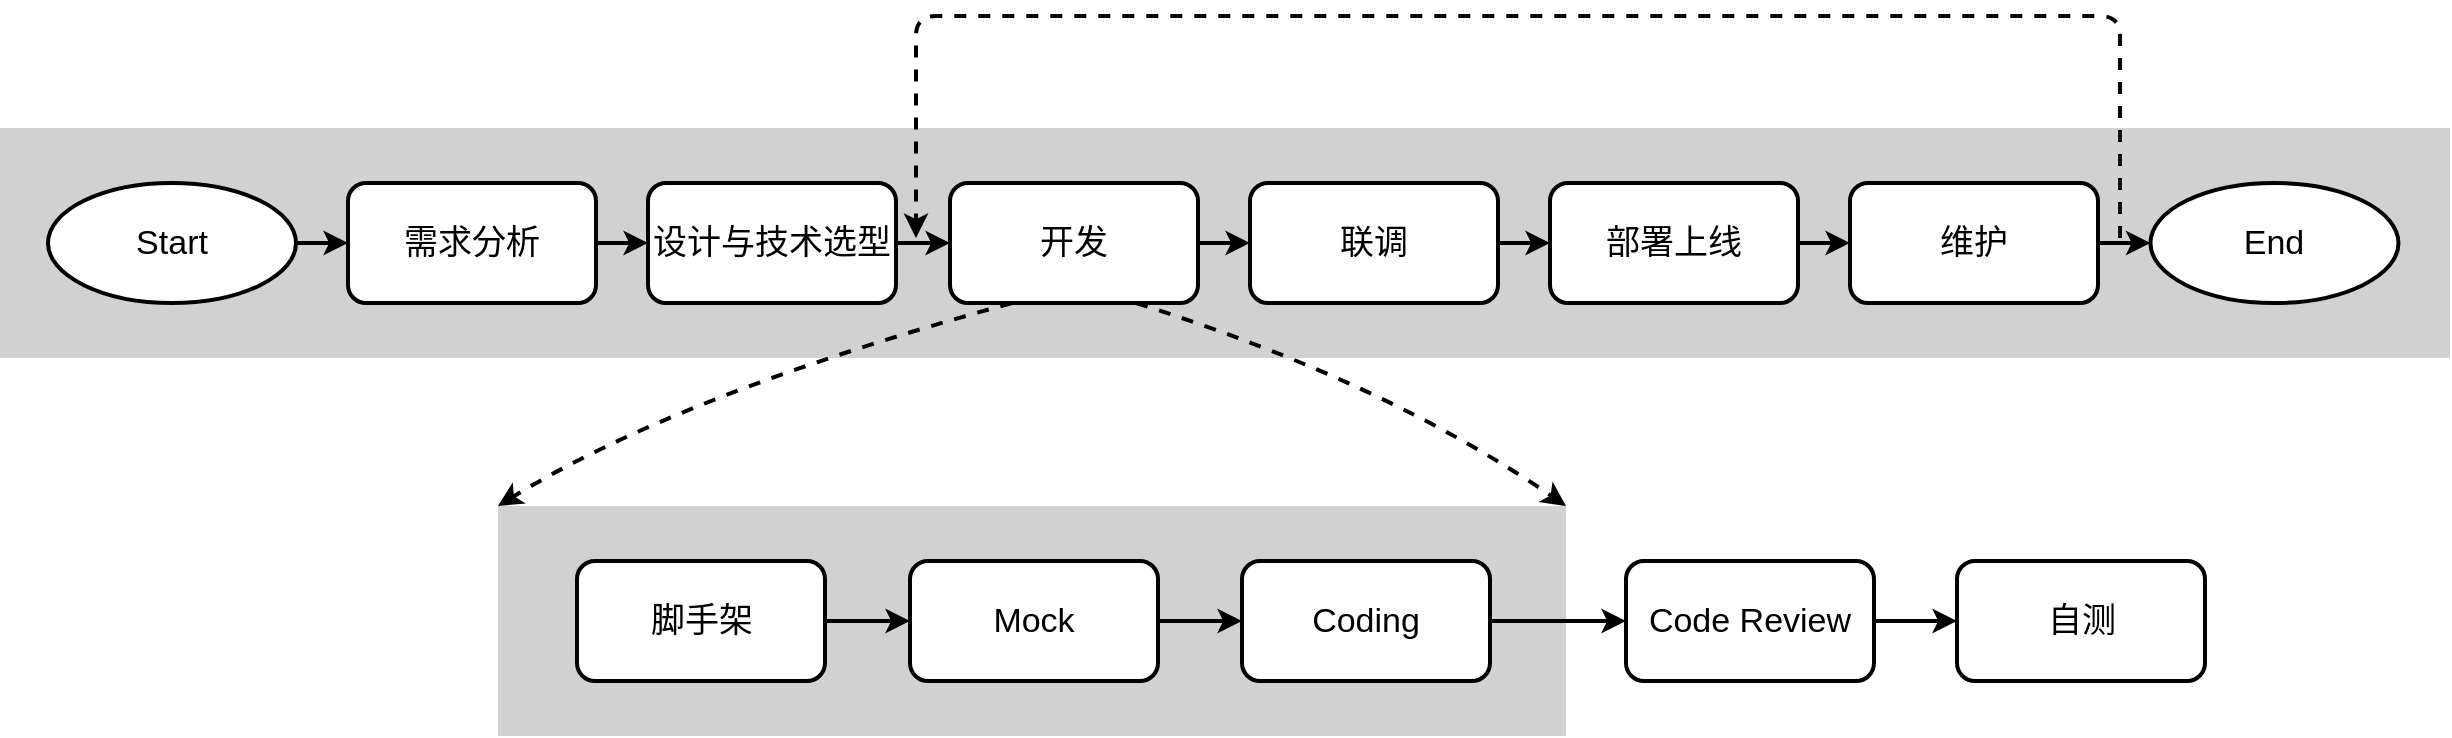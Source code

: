 <mxfile version="14.9.5" type="github" pages="2">
  <diagram id="4hxquCVOutXeo7L2m3s6" name="第 1 页">
    <mxGraphModel dx="2633" dy="1062" grid="0" gridSize="10" guides="1" tooltips="1" connect="1" arrows="1" fold="1" page="0" pageScale="1" pageWidth="827" pageHeight="583" math="0" shadow="0">
      <root>
        <mxCell id="0" />
        <mxCell id="1" parent="0" />
        <mxCell id="aMiWhFS1qGmrGpWCRoRi-13" value="" style="rounded=0;whiteSpace=wrap;html=1;strokeWidth=2;fontSize=17;strokeColor=none;fillColor=#D1D1D1;" parent="1" vertex="1">
          <mxGeometry x="-594" y="121" width="1225" height="115" as="geometry" />
        </mxCell>
        <mxCell id="aMiWhFS1qGmrGpWCRoRi-19" style="edgeStyle=orthogonalEdgeStyle;rounded=0;orthogonalLoop=1;jettySize=auto;html=1;entryX=0;entryY=0.5;entryDx=0;entryDy=0;strokeWidth=2;fontSize=17;" parent="1" source="aMiWhFS1qGmrGpWCRoRi-1" target="aMiWhFS1qGmrGpWCRoRi-2" edge="1">
          <mxGeometry relative="1" as="geometry" />
        </mxCell>
        <mxCell id="aMiWhFS1qGmrGpWCRoRi-1" value="需求分析" style="rounded=1;whiteSpace=wrap;html=1;strokeWidth=2;fontSize=17;" parent="1" vertex="1">
          <mxGeometry x="-420" y="148.5" width="124" height="60" as="geometry" />
        </mxCell>
        <mxCell id="aMiWhFS1qGmrGpWCRoRi-20" style="edgeStyle=orthogonalEdgeStyle;rounded=0;orthogonalLoop=1;jettySize=auto;html=1;entryX=0;entryY=0.5;entryDx=0;entryDy=0;strokeWidth=2;fontSize=17;" parent="1" source="aMiWhFS1qGmrGpWCRoRi-2" target="aMiWhFS1qGmrGpWCRoRi-3" edge="1">
          <mxGeometry relative="1" as="geometry" />
        </mxCell>
        <mxCell id="aMiWhFS1qGmrGpWCRoRi-2" value="设计与技术选型" style="rounded=1;whiteSpace=wrap;html=1;strokeWidth=2;fontSize=17;" parent="1" vertex="1">
          <mxGeometry x="-270" y="148.5" width="124" height="60" as="geometry" />
        </mxCell>
        <mxCell id="aMiWhFS1qGmrGpWCRoRi-21" style="edgeStyle=orthogonalEdgeStyle;rounded=0;orthogonalLoop=1;jettySize=auto;html=1;entryX=0;entryY=0.5;entryDx=0;entryDy=0;strokeWidth=2;fontSize=17;" parent="1" source="aMiWhFS1qGmrGpWCRoRi-3" target="aMiWhFS1qGmrGpWCRoRi-5" edge="1">
          <mxGeometry relative="1" as="geometry" />
        </mxCell>
        <mxCell id="aMiWhFS1qGmrGpWCRoRi-3" value="开发" style="rounded=1;whiteSpace=wrap;html=1;strokeWidth=2;fontSize=17;" parent="1" vertex="1">
          <mxGeometry x="-119" y="148.5" width="124" height="60" as="geometry" />
        </mxCell>
        <mxCell id="aMiWhFS1qGmrGpWCRoRi-23" style="edgeStyle=orthogonalEdgeStyle;rounded=0;orthogonalLoop=1;jettySize=auto;html=1;entryX=0;entryY=0.5;entryDx=0;entryDy=0;strokeWidth=2;fontSize=17;" parent="1" source="aMiWhFS1qGmrGpWCRoRi-4" target="aMiWhFS1qGmrGpWCRoRi-6" edge="1">
          <mxGeometry relative="1" as="geometry" />
        </mxCell>
        <mxCell id="aMiWhFS1qGmrGpWCRoRi-4" value="部署上线" style="rounded=1;whiteSpace=wrap;html=1;strokeWidth=2;fontSize=17;" parent="1" vertex="1">
          <mxGeometry x="181" y="148.5" width="124" height="60" as="geometry" />
        </mxCell>
        <mxCell id="aMiWhFS1qGmrGpWCRoRi-22" style="edgeStyle=orthogonalEdgeStyle;rounded=0;orthogonalLoop=1;jettySize=auto;html=1;entryX=0;entryY=0.5;entryDx=0;entryDy=0;strokeWidth=2;fontSize=17;" parent="1" source="aMiWhFS1qGmrGpWCRoRi-5" target="aMiWhFS1qGmrGpWCRoRi-4" edge="1">
          <mxGeometry relative="1" as="geometry" />
        </mxCell>
        <mxCell id="aMiWhFS1qGmrGpWCRoRi-5" value="联调" style="rounded=1;whiteSpace=wrap;html=1;strokeWidth=2;fontSize=17;" parent="1" vertex="1">
          <mxGeometry x="31" y="148.5" width="124" height="60" as="geometry" />
        </mxCell>
        <mxCell id="aMiWhFS1qGmrGpWCRoRi-24" style="edgeStyle=orthogonalEdgeStyle;rounded=0;orthogonalLoop=1;jettySize=auto;html=1;entryX=0;entryY=0.5;entryDx=0;entryDy=0;strokeWidth=2;fontSize=17;" parent="1" source="aMiWhFS1qGmrGpWCRoRi-6" target="aMiWhFS1qGmrGpWCRoRi-9" edge="1">
          <mxGeometry relative="1" as="geometry" />
        </mxCell>
        <mxCell id="aMiWhFS1qGmrGpWCRoRi-6" value="维护" style="rounded=1;whiteSpace=wrap;html=1;strokeWidth=2;fontSize=17;" parent="1" vertex="1">
          <mxGeometry x="331" y="148.5" width="124" height="60" as="geometry" />
        </mxCell>
        <mxCell id="aMiWhFS1qGmrGpWCRoRi-18" style="edgeStyle=orthogonalEdgeStyle;rounded=0;orthogonalLoop=1;jettySize=auto;html=1;entryX=0;entryY=0.5;entryDx=0;entryDy=0;strokeWidth=2;fontSize=17;" parent="1" source="aMiWhFS1qGmrGpWCRoRi-8" target="aMiWhFS1qGmrGpWCRoRi-1" edge="1">
          <mxGeometry relative="1" as="geometry" />
        </mxCell>
        <mxCell id="aMiWhFS1qGmrGpWCRoRi-8" value="Start" style="ellipse;whiteSpace=wrap;html=1;strokeWidth=2;fontSize=17;" parent="1" vertex="1">
          <mxGeometry x="-570" y="148.5" width="124" height="60" as="geometry" />
        </mxCell>
        <mxCell id="aMiWhFS1qGmrGpWCRoRi-9" value="End" style="ellipse;whiteSpace=wrap;html=1;strokeWidth=2;fontSize=17;" parent="1" vertex="1">
          <mxGeometry x="481.227" y="148.5" width="124" height="60" as="geometry" />
        </mxCell>
        <mxCell id="FucWDrGyaG9aZw4Tequs-2" value="" style="curved=1;endArrow=classic;html=1;strokeWidth=2;exitX=0.25;exitY=1;exitDx=0;exitDy=0;entryX=0;entryY=0;entryDx=0;entryDy=0;dashed=1;" edge="1" parent="1" source="aMiWhFS1qGmrGpWCRoRi-3" target="aMiWhFS1qGmrGpWCRoRi-14">
          <mxGeometry width="50" height="50" relative="1" as="geometry">
            <mxPoint x="-533" y="368" as="sourcePoint" />
            <mxPoint x="-483" y="318" as="targetPoint" />
            <Array as="points">
              <mxPoint x="-254" y="254" />
            </Array>
          </mxGeometry>
        </mxCell>
        <mxCell id="FucWDrGyaG9aZw4Tequs-4" value="" style="curved=1;endArrow=classic;html=1;strokeWidth=2;exitX=0.75;exitY=1;exitDx=0;exitDy=0;entryX=1;entryY=0;entryDx=0;entryDy=0;dashed=1;" edge="1" parent="1" source="aMiWhFS1qGmrGpWCRoRi-3" target="aMiWhFS1qGmrGpWCRoRi-14">
          <mxGeometry width="50" height="50" relative="1" as="geometry">
            <mxPoint x="-78" y="218.5" as="sourcePoint" />
            <mxPoint x="-318" y="320" as="targetPoint" />
            <Array as="points">
              <mxPoint x="99" y="248" />
            </Array>
          </mxGeometry>
        </mxCell>
        <mxCell id="FucWDrGyaG9aZw4Tequs-7" value="" style="group" vertex="1" connectable="0" parent="1">
          <mxGeometry x="-345" y="310" width="853.5" height="115" as="geometry" />
        </mxCell>
        <mxCell id="aMiWhFS1qGmrGpWCRoRi-14" value="" style="rounded=0;whiteSpace=wrap;html=1;strokeWidth=2;fontSize=17;strokeColor=none;fillColor=#D1D1D1;" parent="FucWDrGyaG9aZw4Tequs-7" vertex="1">
          <mxGeometry width="534" height="115" as="geometry" />
        </mxCell>
        <mxCell id="FucWDrGyaG9aZw4Tequs-6" value="" style="group" vertex="1" connectable="0" parent="FucWDrGyaG9aZw4Tequs-7">
          <mxGeometry x="39.5" y="27.5" width="814" height="60" as="geometry" />
        </mxCell>
        <mxCell id="aMiWhFS1qGmrGpWCRoRi-10" value="脚手架" style="rounded=1;whiteSpace=wrap;html=1;strokeWidth=2;fontSize=17;" parent="FucWDrGyaG9aZw4Tequs-6" vertex="1">
          <mxGeometry width="124" height="60" as="geometry" />
        </mxCell>
        <mxCell id="aMiWhFS1qGmrGpWCRoRi-11" value="Coding" style="rounded=1;whiteSpace=wrap;html=1;strokeWidth=2;fontSize=17;" parent="FucWDrGyaG9aZw4Tequs-6" vertex="1">
          <mxGeometry x="332.5" width="124" height="60" as="geometry" />
        </mxCell>
        <mxCell id="aMiWhFS1qGmrGpWCRoRi-12" value="Code Review" style="rounded=1;whiteSpace=wrap;html=1;strokeWidth=2;fontSize=17;" parent="FucWDrGyaG9aZw4Tequs-6" vertex="1">
          <mxGeometry x="524.5" width="124" height="60" as="geometry" />
        </mxCell>
        <mxCell id="aMiWhFS1qGmrGpWCRoRi-27" style="edgeStyle=orthogonalEdgeStyle;rounded=0;orthogonalLoop=1;jettySize=auto;html=1;entryX=0;entryY=0.5;entryDx=0;entryDy=0;strokeWidth=2;fontSize=17;" parent="FucWDrGyaG9aZw4Tequs-6" source="aMiWhFS1qGmrGpWCRoRi-11" target="aMiWhFS1qGmrGpWCRoRi-12" edge="1">
          <mxGeometry relative="1" as="geometry" />
        </mxCell>
        <mxCell id="aMiWhFS1qGmrGpWCRoRi-15" value="自测" style="rounded=1;whiteSpace=wrap;html=1;strokeWidth=2;fontSize=17;" parent="FucWDrGyaG9aZw4Tequs-6" vertex="1">
          <mxGeometry x="690" width="124" height="60" as="geometry" />
        </mxCell>
        <mxCell id="aMiWhFS1qGmrGpWCRoRi-28" style="edgeStyle=orthogonalEdgeStyle;rounded=0;orthogonalLoop=1;jettySize=auto;html=1;entryX=0;entryY=0.5;entryDx=0;entryDy=0;strokeWidth=2;fontSize=17;" parent="FucWDrGyaG9aZw4Tequs-6" source="aMiWhFS1qGmrGpWCRoRi-12" target="aMiWhFS1qGmrGpWCRoRi-15" edge="1">
          <mxGeometry relative="1" as="geometry" />
        </mxCell>
        <mxCell id="aMiWhFS1qGmrGpWCRoRi-26" style="edgeStyle=orthogonalEdgeStyle;rounded=0;orthogonalLoop=1;jettySize=auto;html=1;entryX=0;entryY=0.5;entryDx=0;entryDy=0;strokeWidth=2;fontSize=17;" parent="FucWDrGyaG9aZw4Tequs-6" source="aMiWhFS1qGmrGpWCRoRi-17" target="aMiWhFS1qGmrGpWCRoRi-11" edge="1">
          <mxGeometry relative="1" as="geometry" />
        </mxCell>
        <mxCell id="aMiWhFS1qGmrGpWCRoRi-17" value="Mock" style="rounded=1;whiteSpace=wrap;html=1;strokeWidth=2;fontSize=17;" parent="FucWDrGyaG9aZw4Tequs-6" vertex="1">
          <mxGeometry x="166.5" width="124" height="60" as="geometry" />
        </mxCell>
        <mxCell id="aMiWhFS1qGmrGpWCRoRi-25" style="edgeStyle=orthogonalEdgeStyle;rounded=0;orthogonalLoop=1;jettySize=auto;html=1;entryX=0;entryY=0.5;entryDx=0;entryDy=0;strokeWidth=2;fontSize=17;" parent="FucWDrGyaG9aZw4Tequs-6" source="aMiWhFS1qGmrGpWCRoRi-10" target="aMiWhFS1qGmrGpWCRoRi-17" edge="1">
          <mxGeometry relative="1" as="geometry" />
        </mxCell>
        <mxCell id="FucWDrGyaG9aZw4Tequs-11" value="" style="edgeStyle=elbowEdgeStyle;elbow=vertical;endArrow=classic;html=1;strokeWidth=2;dashed=1;" edge="1" parent="1">
          <mxGeometry width="50" height="50" relative="1" as="geometry">
            <mxPoint x="466" y="176" as="sourcePoint" />
            <mxPoint x="-136" y="176" as="targetPoint" />
            <Array as="points">
              <mxPoint x="168" y="65" />
            </Array>
          </mxGeometry>
        </mxCell>
      </root>
    </mxGraphModel>
  </diagram>
  <diagram id="BZXJi4pEcnzMCxlU4dIJ" name="第 2 页">
    <mxGraphModel dx="2633" dy="1011" grid="0" gridSize="10" guides="1" tooltips="1" connect="1" arrows="1" fold="1" page="0" pageScale="1" pageWidth="827" pageHeight="1169" math="0" shadow="0">
      <root>
        <mxCell id="XWZwQs7hdoY6j75BrSMJ-0" />
        <mxCell id="XWZwQs7hdoY6j75BrSMJ-1" parent="XWZwQs7hdoY6j75BrSMJ-0" />
        <mxCell id="XWZwQs7hdoY6j75BrSMJ-33" value="" style="rounded=0;whiteSpace=wrap;html=1;strokeWidth=2;fontSize=17;strokeColor=none;fillColor=#D1D1D1;" vertex="1" parent="XWZwQs7hdoY6j75BrSMJ-1">
          <mxGeometry x="-584" y="131" width="1225" height="115" as="geometry" />
        </mxCell>
        <mxCell id="XWZwQs7hdoY6j75BrSMJ-34" style="edgeStyle=orthogonalEdgeStyle;rounded=0;orthogonalLoop=1;jettySize=auto;html=1;entryX=0;entryY=0.5;entryDx=0;entryDy=0;strokeWidth=2;fontSize=17;" edge="1" parent="XWZwQs7hdoY6j75BrSMJ-1" source="XWZwQs7hdoY6j75BrSMJ-35" target="XWZwQs7hdoY6j75BrSMJ-37">
          <mxGeometry relative="1" as="geometry" />
        </mxCell>
        <mxCell id="XWZwQs7hdoY6j75BrSMJ-35" value="需求分析" style="rounded=1;whiteSpace=wrap;html=1;strokeWidth=2;fontSize=17;" vertex="1" parent="XWZwQs7hdoY6j75BrSMJ-1">
          <mxGeometry x="-410" y="158.5" width="124" height="60" as="geometry" />
        </mxCell>
        <mxCell id="XWZwQs7hdoY6j75BrSMJ-36" style="edgeStyle=orthogonalEdgeStyle;rounded=0;orthogonalLoop=1;jettySize=auto;html=1;entryX=0;entryY=0.5;entryDx=0;entryDy=0;strokeWidth=2;fontSize=17;" edge="1" parent="XWZwQs7hdoY6j75BrSMJ-1" source="XWZwQs7hdoY6j75BrSMJ-37" target="XWZwQs7hdoY6j75BrSMJ-39">
          <mxGeometry relative="1" as="geometry" />
        </mxCell>
        <mxCell id="XWZwQs7hdoY6j75BrSMJ-37" value="设计与技术选型" style="rounded=1;whiteSpace=wrap;html=1;strokeWidth=2;fontSize=17;" vertex="1" parent="XWZwQs7hdoY6j75BrSMJ-1">
          <mxGeometry x="-260" y="158.5" width="124" height="60" as="geometry" />
        </mxCell>
        <mxCell id="XWZwQs7hdoY6j75BrSMJ-38" style="edgeStyle=orthogonalEdgeStyle;rounded=0;orthogonalLoop=1;jettySize=auto;html=1;entryX=0;entryY=0.5;entryDx=0;entryDy=0;strokeWidth=2;fontSize=17;" edge="1" parent="XWZwQs7hdoY6j75BrSMJ-1" source="XWZwQs7hdoY6j75BrSMJ-39" target="XWZwQs7hdoY6j75BrSMJ-43">
          <mxGeometry relative="1" as="geometry" />
        </mxCell>
        <mxCell id="XWZwQs7hdoY6j75BrSMJ-39" value="开发" style="rounded=1;whiteSpace=wrap;html=1;strokeWidth=2;fontSize=17;" vertex="1" parent="XWZwQs7hdoY6j75BrSMJ-1">
          <mxGeometry x="-109" y="158.5" width="124" height="60" as="geometry" />
        </mxCell>
        <mxCell id="XWZwQs7hdoY6j75BrSMJ-40" style="edgeStyle=orthogonalEdgeStyle;rounded=0;orthogonalLoop=1;jettySize=auto;html=1;entryX=0;entryY=0.5;entryDx=0;entryDy=0;strokeWidth=2;fontSize=17;" edge="1" parent="XWZwQs7hdoY6j75BrSMJ-1" source="XWZwQs7hdoY6j75BrSMJ-41" target="XWZwQs7hdoY6j75BrSMJ-45">
          <mxGeometry relative="1" as="geometry" />
        </mxCell>
        <mxCell id="XWZwQs7hdoY6j75BrSMJ-41" value="部署上线" style="rounded=1;whiteSpace=wrap;html=1;strokeWidth=2;fontSize=17;" vertex="1" parent="XWZwQs7hdoY6j75BrSMJ-1">
          <mxGeometry x="191" y="158.5" width="124" height="60" as="geometry" />
        </mxCell>
        <mxCell id="XWZwQs7hdoY6j75BrSMJ-42" style="edgeStyle=orthogonalEdgeStyle;rounded=0;orthogonalLoop=1;jettySize=auto;html=1;entryX=0;entryY=0.5;entryDx=0;entryDy=0;strokeWidth=2;fontSize=17;" edge="1" parent="XWZwQs7hdoY6j75BrSMJ-1" source="XWZwQs7hdoY6j75BrSMJ-43" target="XWZwQs7hdoY6j75BrSMJ-41">
          <mxGeometry relative="1" as="geometry" />
        </mxCell>
        <mxCell id="XWZwQs7hdoY6j75BrSMJ-43" value="联调" style="rounded=1;whiteSpace=wrap;html=1;strokeWidth=2;fontSize=17;" vertex="1" parent="XWZwQs7hdoY6j75BrSMJ-1">
          <mxGeometry x="41" y="158.5" width="124" height="60" as="geometry" />
        </mxCell>
        <mxCell id="XWZwQs7hdoY6j75BrSMJ-44" style="edgeStyle=orthogonalEdgeStyle;rounded=0;orthogonalLoop=1;jettySize=auto;html=1;entryX=0;entryY=0.5;entryDx=0;entryDy=0;strokeWidth=2;fontSize=17;" edge="1" parent="XWZwQs7hdoY6j75BrSMJ-1" source="XWZwQs7hdoY6j75BrSMJ-45" target="XWZwQs7hdoY6j75BrSMJ-48">
          <mxGeometry relative="1" as="geometry" />
        </mxCell>
        <mxCell id="XWZwQs7hdoY6j75BrSMJ-45" value="维护" style="rounded=1;whiteSpace=wrap;html=1;strokeWidth=2;fontSize=17;" vertex="1" parent="XWZwQs7hdoY6j75BrSMJ-1">
          <mxGeometry x="341" y="158.5" width="124" height="60" as="geometry" />
        </mxCell>
        <mxCell id="XWZwQs7hdoY6j75BrSMJ-46" style="edgeStyle=orthogonalEdgeStyle;rounded=0;orthogonalLoop=1;jettySize=auto;html=1;entryX=0;entryY=0.5;entryDx=0;entryDy=0;strokeWidth=2;fontSize=17;" edge="1" parent="XWZwQs7hdoY6j75BrSMJ-1" source="XWZwQs7hdoY6j75BrSMJ-47" target="XWZwQs7hdoY6j75BrSMJ-35">
          <mxGeometry relative="1" as="geometry" />
        </mxCell>
        <mxCell id="XWZwQs7hdoY6j75BrSMJ-47" value="Start" style="ellipse;whiteSpace=wrap;html=1;strokeWidth=2;fontSize=17;" vertex="1" parent="XWZwQs7hdoY6j75BrSMJ-1">
          <mxGeometry x="-560" y="158.5" width="124" height="60" as="geometry" />
        </mxCell>
        <mxCell id="XWZwQs7hdoY6j75BrSMJ-48" value="End" style="ellipse;whiteSpace=wrap;html=1;strokeWidth=2;fontSize=17;" vertex="1" parent="XWZwQs7hdoY6j75BrSMJ-1">
          <mxGeometry x="491.227" y="158.5" width="124" height="60" as="geometry" />
        </mxCell>
      </root>
    </mxGraphModel>
  </diagram>
</mxfile>
